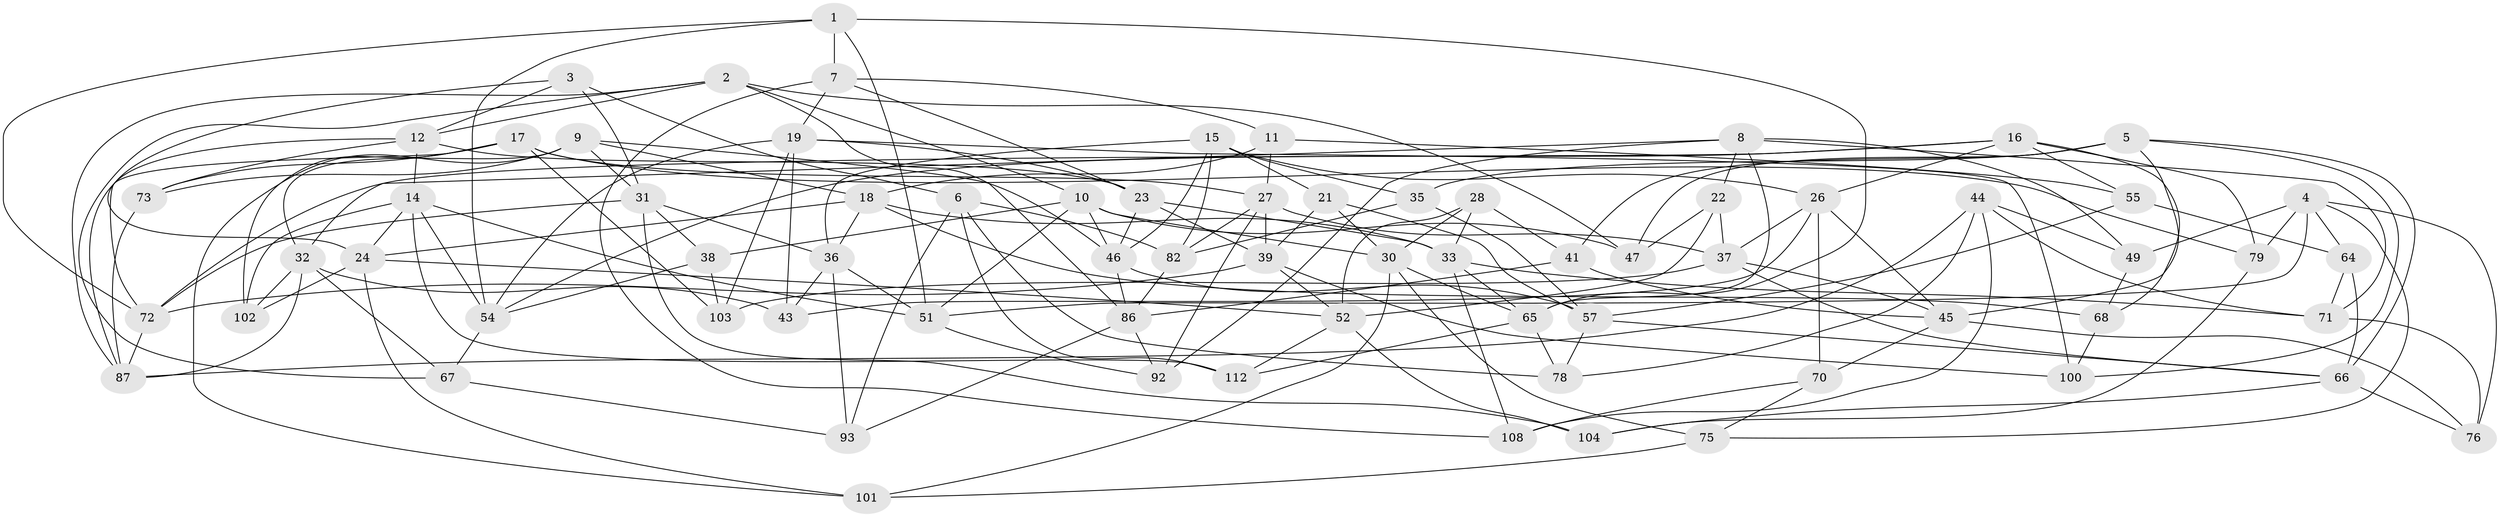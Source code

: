 // Generated by graph-tools (version 1.1) at 2025/24/03/03/25 07:24:22]
// undirected, 71 vertices, 180 edges
graph export_dot {
graph [start="1"]
  node [color=gray90,style=filled];
  1 [super="+97"];
  2 [super="+96"];
  3;
  4 [super="+48"];
  5 [super="+53"];
  6 [super="+13"];
  7 [super="+20"];
  8 [super="+84"];
  9 [super="+99"];
  10 [super="+105"];
  11;
  12 [super="+69"];
  14 [super="+50"];
  15 [super="+88"];
  16 [super="+25"];
  17 [super="+29"];
  18 [super="+42"];
  19 [super="+107"];
  21;
  22;
  23 [super="+80"];
  24 [super="+60"];
  26 [super="+40"];
  27 [super="+109"];
  28;
  30 [super="+90"];
  31 [super="+85"];
  32 [super="+34"];
  33 [super="+58"];
  35;
  36 [super="+89"];
  37 [super="+74"];
  38;
  39 [super="+98"];
  41;
  43;
  44 [super="+59"];
  45 [super="+62"];
  46 [super="+56"];
  47;
  49;
  51 [super="+81"];
  52 [super="+63"];
  54 [super="+91"];
  55;
  57 [super="+61"];
  64;
  65 [super="+95"];
  66 [super="+94"];
  67;
  68;
  70;
  71 [super="+77"];
  72 [super="+83"];
  73;
  75;
  76;
  78;
  79;
  82 [super="+106"];
  86 [super="+111"];
  87 [super="+110"];
  92;
  93;
  100;
  101;
  102;
  103;
  104;
  108;
  112;
  1 -- 65;
  1 -- 54;
  1 -- 51;
  1 -- 7 [weight=2];
  1 -- 72;
  2 -- 67;
  2 -- 86;
  2 -- 10;
  2 -- 12;
  2 -- 87;
  2 -- 47;
  3 -- 12;
  3 -- 31;
  3 -- 24;
  3 -- 6;
  4 -- 75;
  4 -- 49;
  4 -- 51;
  4 -- 64;
  4 -- 79;
  4 -- 76;
  5 -- 47;
  5 -- 41;
  5 -- 35;
  5 -- 100;
  5 -- 66;
  5 -- 45;
  6 -- 93;
  6 -- 82 [weight=2];
  6 -- 112;
  6 -- 78;
  7 -- 23;
  7 -- 11;
  7 -- 19;
  7 -- 108;
  8 -- 22;
  8 -- 92;
  8 -- 71;
  8 -- 65;
  8 -- 32;
  8 -- 49;
  9 -- 31;
  9 -- 18;
  9 -- 46;
  9 -- 32;
  9 -- 73;
  9 -- 101;
  10 -- 51;
  10 -- 30;
  10 -- 47;
  10 -- 46;
  10 -- 38;
  11 -- 55;
  11 -- 18;
  11 -- 27;
  12 -- 72;
  12 -- 14;
  12 -- 73;
  12 -- 23;
  14 -- 24;
  14 -- 102;
  14 -- 51;
  14 -- 112;
  14 -- 54;
  15 -- 35;
  15 -- 21;
  15 -- 82;
  15 -- 26;
  15 -- 36;
  15 -- 46;
  16 -- 54;
  16 -- 68;
  16 -- 79;
  16 -- 55;
  16 -- 26;
  16 -- 72;
  17 -- 27;
  17 -- 103;
  17 -- 102;
  17 -- 73;
  17 -- 79;
  17 -- 87;
  18 -- 33;
  18 -- 36;
  18 -- 68;
  18 -- 24;
  19 -- 100;
  19 -- 103;
  19 -- 54;
  19 -- 43;
  19 -- 23;
  21 -- 57;
  21 -- 30;
  21 -- 39;
  22 -- 52;
  22 -- 47;
  22 -- 37;
  23 -- 39;
  23 -- 33;
  23 -- 46;
  24 -- 102;
  24 -- 52;
  24 -- 101;
  26 -- 70;
  26 -- 43;
  26 -- 45;
  26 -- 37;
  27 -- 82;
  27 -- 92;
  27 -- 37;
  27 -- 39;
  28 -- 41;
  28 -- 52;
  28 -- 33;
  28 -- 30;
  30 -- 101;
  30 -- 75;
  30 -- 65;
  31 -- 72;
  31 -- 36;
  31 -- 104;
  31 -- 38;
  32 -- 43;
  32 -- 102;
  32 -- 67;
  32 -- 87;
  33 -- 108;
  33 -- 71;
  33 -- 65;
  35 -- 57;
  35 -- 82;
  36 -- 43;
  36 -- 51;
  36 -- 93;
  37 -- 103;
  37 -- 66;
  37 -- 45;
  38 -- 54;
  38 -- 103;
  39 -- 100;
  39 -- 52;
  39 -- 72;
  41 -- 86;
  41 -- 45;
  44 -- 71 [weight=2];
  44 -- 78;
  44 -- 108;
  44 -- 49;
  44 -- 87;
  45 -- 70;
  45 -- 76;
  46 -- 57;
  46 -- 86;
  49 -- 68;
  51 -- 92;
  52 -- 112;
  52 -- 104;
  54 -- 67;
  55 -- 64;
  55 -- 57;
  57 -- 66;
  57 -- 78;
  64 -- 71;
  64 -- 66;
  65 -- 112;
  65 -- 78;
  66 -- 76;
  66 -- 104;
  67 -- 93;
  68 -- 100;
  70 -- 108;
  70 -- 75;
  71 -- 76;
  72 -- 87;
  73 -- 87;
  75 -- 101;
  79 -- 104;
  82 -- 86;
  86 -- 92;
  86 -- 93;
}

